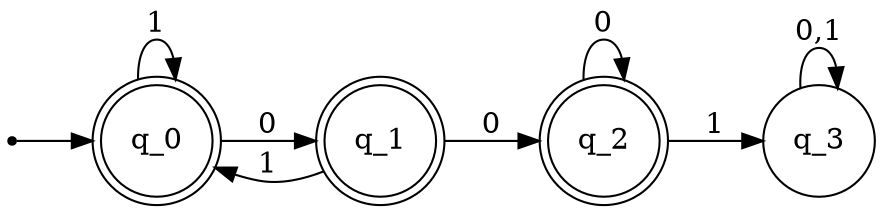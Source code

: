 digraph dfa_4 {
	rankdir=LR;
	size="8,5"
	node [shape=point]; qi
	node [shape=doublecircle]; q_0, q_1, q_2;
	node [shape=circle]
	qi -> q_0
	q_0 -> q_0 [label="1"];
	q_0 -> q_1 [label="0"];
	q_1 -> q_0 [label="1"];
	q_1 -> q_2 [label="0"];
	q_2 -> q_2 [label="0"];
	q_2 -> q_3 [label="1"];
	q_3 -> q_3 [label="0,1"];
}
